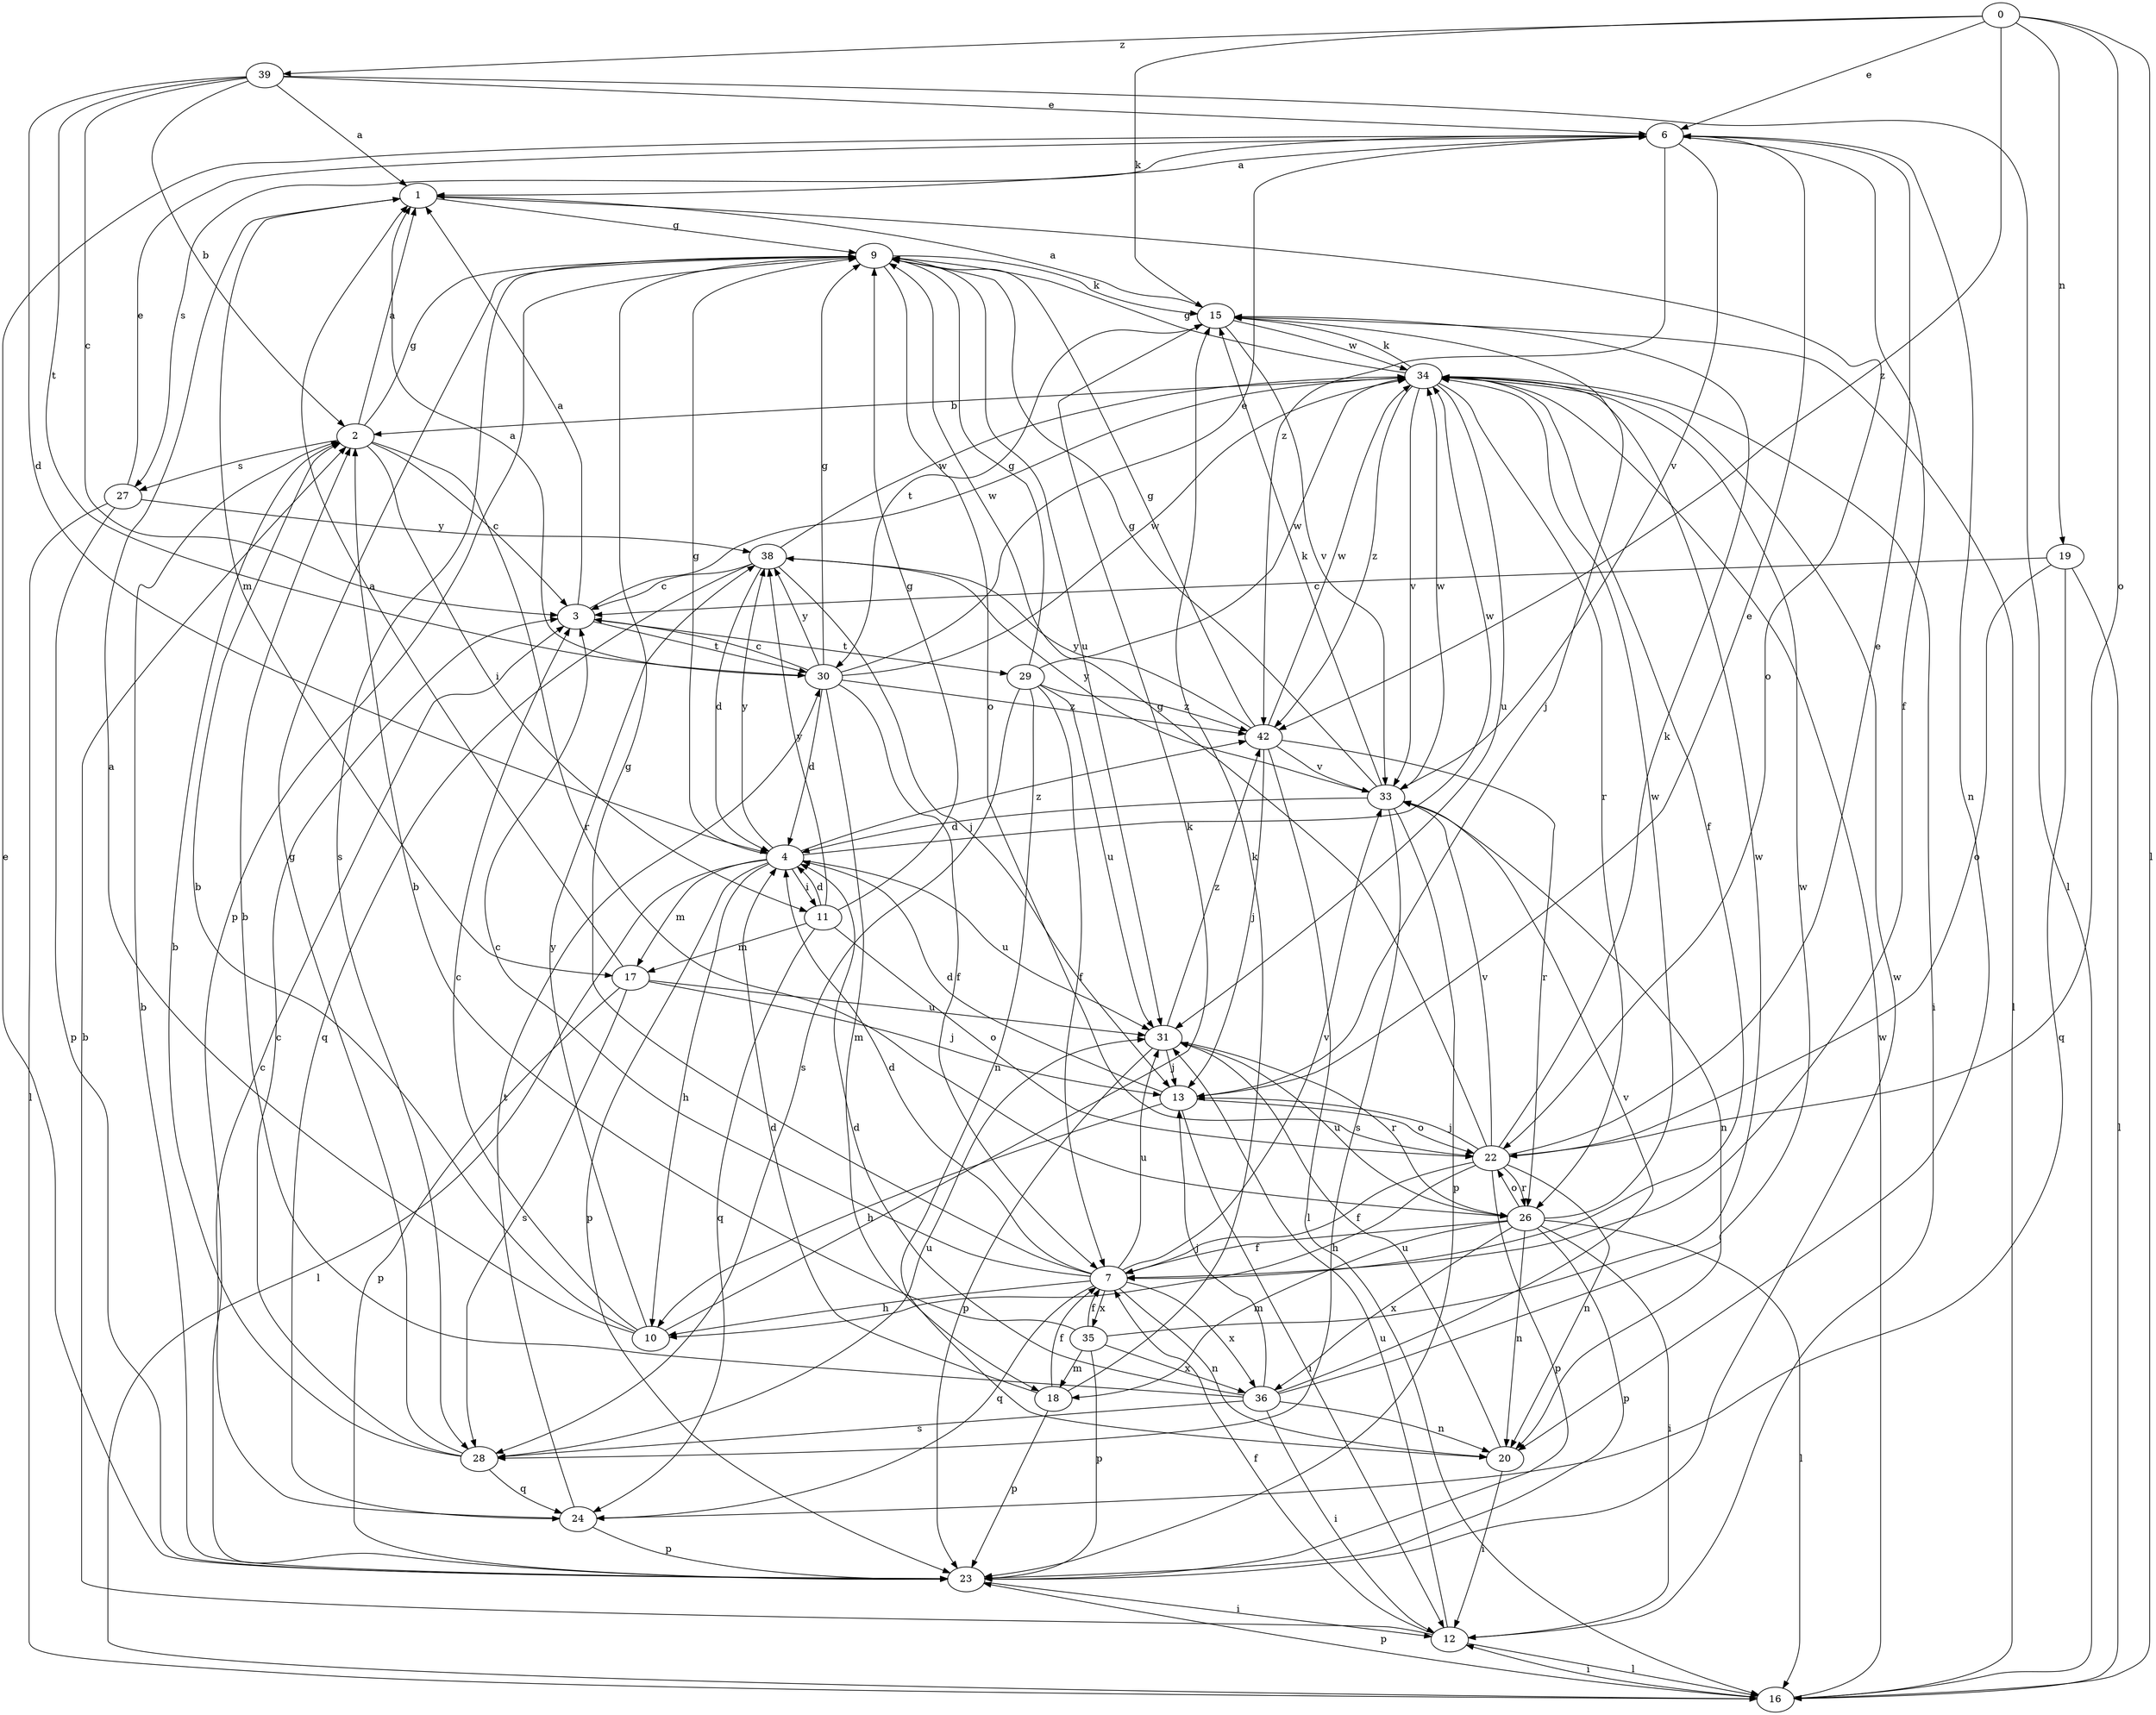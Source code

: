 strict digraph  {
0;
1;
2;
3;
4;
6;
7;
9;
10;
11;
12;
13;
15;
16;
17;
18;
19;
20;
22;
23;
24;
26;
27;
28;
29;
30;
31;
33;
34;
35;
36;
38;
39;
42;
0 -> 6  [label=e];
0 -> 15  [label=k];
0 -> 16  [label=l];
0 -> 19  [label=n];
0 -> 22  [label=o];
0 -> 39  [label=z];
0 -> 42  [label=z];
1 -> 9  [label=g];
1 -> 17  [label=m];
1 -> 22  [label=o];
2 -> 1  [label=a];
2 -> 3  [label=c];
2 -> 9  [label=g];
2 -> 11  [label=i];
2 -> 26  [label=r];
2 -> 27  [label=s];
3 -> 1  [label=a];
3 -> 29  [label=t];
3 -> 30  [label=t];
3 -> 34  [label=w];
4 -> 9  [label=g];
4 -> 10  [label=h];
4 -> 11  [label=i];
4 -> 16  [label=l];
4 -> 17  [label=m];
4 -> 23  [label=p];
4 -> 31  [label=u];
4 -> 34  [label=w];
4 -> 38  [label=y];
4 -> 42  [label=z];
6 -> 1  [label=a];
6 -> 7  [label=f];
6 -> 20  [label=n];
6 -> 27  [label=s];
6 -> 33  [label=v];
6 -> 42  [label=z];
7 -> 3  [label=c];
7 -> 4  [label=d];
7 -> 9  [label=g];
7 -> 10  [label=h];
7 -> 20  [label=n];
7 -> 24  [label=q];
7 -> 31  [label=u];
7 -> 33  [label=v];
7 -> 35  [label=x];
7 -> 36  [label=x];
9 -> 15  [label=k];
9 -> 22  [label=o];
9 -> 23  [label=p];
9 -> 28  [label=s];
9 -> 31  [label=u];
10 -> 1  [label=a];
10 -> 2  [label=b];
10 -> 3  [label=c];
10 -> 15  [label=k];
10 -> 38  [label=y];
11 -> 4  [label=d];
11 -> 9  [label=g];
11 -> 17  [label=m];
11 -> 22  [label=o];
11 -> 24  [label=q];
11 -> 38  [label=y];
12 -> 2  [label=b];
12 -> 7  [label=f];
12 -> 16  [label=l];
12 -> 31  [label=u];
13 -> 4  [label=d];
13 -> 6  [label=e];
13 -> 10  [label=h];
13 -> 12  [label=i];
13 -> 22  [label=o];
15 -> 1  [label=a];
15 -> 13  [label=j];
15 -> 16  [label=l];
15 -> 30  [label=t];
15 -> 33  [label=v];
15 -> 34  [label=w];
16 -> 12  [label=i];
16 -> 23  [label=p];
16 -> 34  [label=w];
17 -> 1  [label=a];
17 -> 13  [label=j];
17 -> 23  [label=p];
17 -> 28  [label=s];
17 -> 31  [label=u];
18 -> 4  [label=d];
18 -> 7  [label=f];
18 -> 15  [label=k];
18 -> 23  [label=p];
19 -> 3  [label=c];
19 -> 16  [label=l];
19 -> 22  [label=o];
19 -> 24  [label=q];
20 -> 12  [label=i];
20 -> 31  [label=u];
22 -> 6  [label=e];
22 -> 7  [label=f];
22 -> 9  [label=g];
22 -> 10  [label=h];
22 -> 13  [label=j];
22 -> 15  [label=k];
22 -> 20  [label=n];
22 -> 23  [label=p];
22 -> 26  [label=r];
22 -> 33  [label=v];
23 -> 2  [label=b];
23 -> 6  [label=e];
23 -> 12  [label=i];
23 -> 34  [label=w];
24 -> 3  [label=c];
24 -> 23  [label=p];
24 -> 30  [label=t];
26 -> 7  [label=f];
26 -> 12  [label=i];
26 -> 16  [label=l];
26 -> 18  [label=m];
26 -> 20  [label=n];
26 -> 22  [label=o];
26 -> 23  [label=p];
26 -> 31  [label=u];
26 -> 34  [label=w];
26 -> 36  [label=x];
27 -> 6  [label=e];
27 -> 16  [label=l];
27 -> 23  [label=p];
27 -> 38  [label=y];
28 -> 2  [label=b];
28 -> 3  [label=c];
28 -> 9  [label=g];
28 -> 24  [label=q];
28 -> 31  [label=u];
29 -> 7  [label=f];
29 -> 9  [label=g];
29 -> 20  [label=n];
29 -> 28  [label=s];
29 -> 31  [label=u];
29 -> 34  [label=w];
29 -> 42  [label=z];
30 -> 1  [label=a];
30 -> 3  [label=c];
30 -> 4  [label=d];
30 -> 6  [label=e];
30 -> 7  [label=f];
30 -> 9  [label=g];
30 -> 18  [label=m];
30 -> 34  [label=w];
30 -> 38  [label=y];
30 -> 42  [label=z];
31 -> 13  [label=j];
31 -> 23  [label=p];
31 -> 26  [label=r];
31 -> 42  [label=z];
33 -> 4  [label=d];
33 -> 9  [label=g];
33 -> 15  [label=k];
33 -> 20  [label=n];
33 -> 23  [label=p];
33 -> 28  [label=s];
33 -> 34  [label=w];
33 -> 38  [label=y];
34 -> 2  [label=b];
34 -> 7  [label=f];
34 -> 9  [label=g];
34 -> 12  [label=i];
34 -> 15  [label=k];
34 -> 26  [label=r];
34 -> 31  [label=u];
34 -> 33  [label=v];
34 -> 42  [label=z];
35 -> 2  [label=b];
35 -> 7  [label=f];
35 -> 18  [label=m];
35 -> 23  [label=p];
35 -> 34  [label=w];
35 -> 36  [label=x];
36 -> 2  [label=b];
36 -> 4  [label=d];
36 -> 12  [label=i];
36 -> 13  [label=j];
36 -> 20  [label=n];
36 -> 28  [label=s];
36 -> 33  [label=v];
36 -> 34  [label=w];
38 -> 3  [label=c];
38 -> 4  [label=d];
38 -> 13  [label=j];
38 -> 24  [label=q];
38 -> 34  [label=w];
39 -> 1  [label=a];
39 -> 2  [label=b];
39 -> 3  [label=c];
39 -> 4  [label=d];
39 -> 6  [label=e];
39 -> 16  [label=l];
39 -> 30  [label=t];
42 -> 9  [label=g];
42 -> 13  [label=j];
42 -> 16  [label=l];
42 -> 26  [label=r];
42 -> 33  [label=v];
42 -> 34  [label=w];
42 -> 38  [label=y];
}
